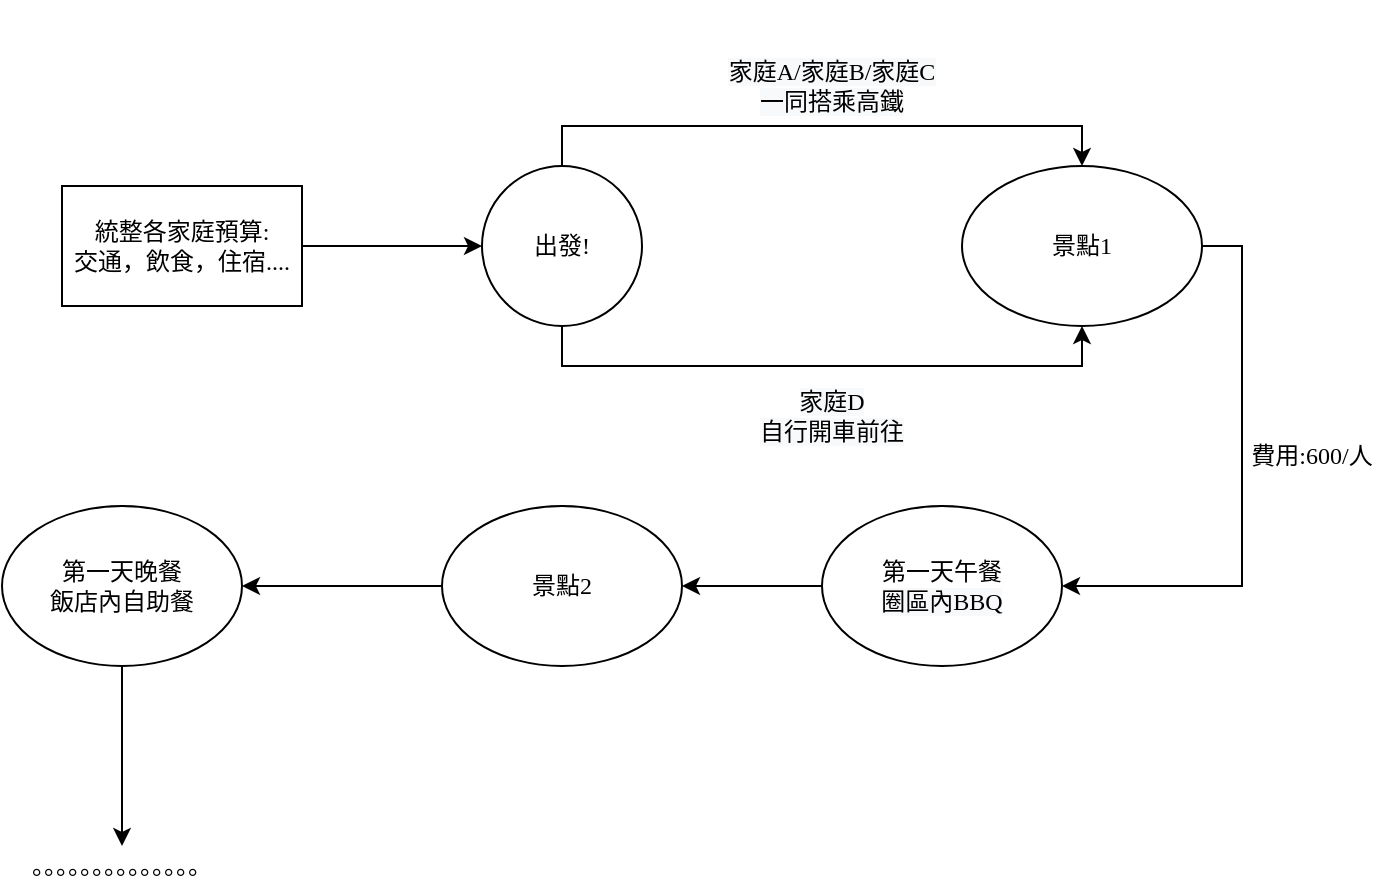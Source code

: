 <mxfile version="13.10.1" type="google"><diagram id="GNLZuP_7sGbgM5Z2b7fU" name="Page-1"><mxGraphModel dx="1038" dy="548" grid="1" gridSize="10" guides="1" tooltips="1" connect="1" arrows="1" fold="1" page="1" pageScale="1" pageWidth="827" pageHeight="1169" math="0" shadow="0"><root><mxCell id="0"/><mxCell id="1" parent="0"/><mxCell id="9gWW_tGP3O7HaR6IOGYz-4" style="edgeStyle=orthogonalEdgeStyle;rounded=0;orthogonalLoop=1;jettySize=auto;html=1;exitX=1;exitY=0.5;exitDx=0;exitDy=0;entryX=0;entryY=0.5;entryDx=0;entryDy=0;" edge="1" parent="1" source="9gWW_tGP3O7HaR6IOGYz-1"><mxGeometry relative="1" as="geometry"><mxPoint x="320" y="140" as="targetPoint"/></mxGeometry></mxCell><mxCell id="9gWW_tGP3O7HaR6IOGYz-1" value="統整各家庭預算:&lt;br&gt;交通，飲食，住宿...." style="rounded=0;whiteSpace=wrap;html=1;fontFamily=Times New Roman;" vertex="1" parent="1"><mxGeometry x="110" y="110" width="120" height="60" as="geometry"/></mxCell><mxCell id="9gWW_tGP3O7HaR6IOGYz-30" style="edgeStyle=orthogonalEdgeStyle;rounded=0;orthogonalLoop=1;jettySize=auto;html=1;exitX=0.5;exitY=0;exitDx=0;exitDy=0;entryX=0.5;entryY=0;entryDx=0;entryDy=0;fontFamily=Times New Roman;" edge="1" parent="1" source="9gWW_tGP3O7HaR6IOGYz-5" target="9gWW_tGP3O7HaR6IOGYz-11"><mxGeometry relative="1" as="geometry"/></mxCell><mxCell id="9gWW_tGP3O7HaR6IOGYz-35" style="edgeStyle=orthogonalEdgeStyle;rounded=0;orthogonalLoop=1;jettySize=auto;html=1;exitX=0.5;exitY=1;exitDx=0;exitDy=0;entryX=0.5;entryY=1;entryDx=0;entryDy=0;fontFamily=Times New Roman;" edge="1" parent="1" source="9gWW_tGP3O7HaR6IOGYz-5" target="9gWW_tGP3O7HaR6IOGYz-11"><mxGeometry relative="1" as="geometry"/></mxCell><mxCell id="9gWW_tGP3O7HaR6IOGYz-5" value="出發!" style="ellipse;whiteSpace=wrap;html=1;aspect=fixed;fontFamily=Times New Roman;" vertex="1" parent="1"><mxGeometry x="320" y="100" width="80" height="80" as="geometry"/></mxCell><mxCell id="9gWW_tGP3O7HaR6IOGYz-37" style="edgeStyle=orthogonalEdgeStyle;rounded=0;orthogonalLoop=1;jettySize=auto;html=1;exitX=1;exitY=0.5;exitDx=0;exitDy=0;entryX=1;entryY=0.5;entryDx=0;entryDy=0;fontFamily=Times New Roman;" edge="1" parent="1" source="9gWW_tGP3O7HaR6IOGYz-11" target="9gWW_tGP3O7HaR6IOGYz-29"><mxGeometry relative="1" as="geometry"/></mxCell><mxCell id="9gWW_tGP3O7HaR6IOGYz-11" value="景點1" style="ellipse;whiteSpace=wrap;html=1;fontFamily=Times New Roman;" vertex="1" parent="1"><mxGeometry x="560" y="100" width="120" height="80" as="geometry"/></mxCell><mxCell id="9gWW_tGP3O7HaR6IOGYz-25" value="&#10;&#10;&lt;span style=&quot;color: rgb(0, 0, 0); font-family: &amp;quot;times new roman&amp;quot;; font-size: 12px; font-style: normal; font-weight: 400; letter-spacing: normal; text-align: center; text-indent: 0px; text-transform: none; word-spacing: 0px; background-color: rgb(248, 249, 250); display: inline; float: none;&quot;&gt;家庭A/家庭B/家庭C&lt;/span&gt;&lt;br style=&quot;color: rgb(0, 0, 0); font-family: &amp;quot;times new roman&amp;quot;; font-size: 12px; font-style: normal; font-weight: 400; letter-spacing: normal; text-align: center; text-indent: 0px; text-transform: none; word-spacing: 0px; background-color: rgb(248, 249, 250);&quot;&gt;&lt;span style=&quot;color: rgb(0, 0, 0); font-family: &amp;quot;times new roman&amp;quot;; font-size: 12px; font-style: normal; font-weight: 400; letter-spacing: normal; text-align: center; text-indent: 0px; text-transform: none; word-spacing: 0px; background-color: rgb(248, 249, 250); display: inline; float: none;&quot;&gt;一同搭乘高鐵&lt;/span&gt;&#10;&#10;" style="text;html=1;strokeColor=none;fillColor=none;align=center;verticalAlign=middle;whiteSpace=wrap;rounded=0;fontFamily=Times New Roman;" vertex="1" parent="1"><mxGeometry x="440" y="30" width="110" height="60" as="geometry"/></mxCell><mxCell id="9gWW_tGP3O7HaR6IOGYz-41" style="edgeStyle=orthogonalEdgeStyle;rounded=0;orthogonalLoop=1;jettySize=auto;html=1;entryX=1;entryY=0.5;entryDx=0;entryDy=0;fontFamily=Times New Roman;" edge="1" parent="1" source="9gWW_tGP3O7HaR6IOGYz-29" target="9gWW_tGP3O7HaR6IOGYz-40"><mxGeometry relative="1" as="geometry"/></mxCell><mxCell id="9gWW_tGP3O7HaR6IOGYz-29" value="第一天午餐&lt;br&gt;&lt;span style=&quot;color: rgb(0 , 0 , 0) ; font-family: &amp;#34;times new roman&amp;#34; ; font-size: 12px ; font-style: normal ; font-weight: 400 ; letter-spacing: normal ; text-align: center ; text-indent: 0px ; text-transform: none ; word-spacing: 0px ; background-color: rgb(248 , 249 , 250) ; display: inline ; float: none&quot;&gt;圈區內BBQ&lt;/span&gt;" style="ellipse;whiteSpace=wrap;html=1;fontFamily=Times New Roman;" vertex="1" parent="1"><mxGeometry x="490" y="270" width="120" height="80" as="geometry"/></mxCell><mxCell id="9gWW_tGP3O7HaR6IOGYz-26" value="&#10;&#10;&lt;span style=&quot;color: rgb(0, 0, 0); font-family: &amp;quot;times new roman&amp;quot;; font-size: 12px; font-style: normal; font-weight: 400; letter-spacing: normal; text-align: center; text-indent: 0px; text-transform: none; word-spacing: 0px; background-color: rgb(248, 249, 250); display: inline; float: none;&quot;&gt;家庭D&lt;/span&gt;&lt;br style=&quot;color: rgb(0, 0, 0); font-family: &amp;quot;times new roman&amp;quot;; font-size: 12px; font-style: normal; font-weight: 400; letter-spacing: normal; text-align: center; text-indent: 0px; text-transform: none; word-spacing: 0px; background-color: rgb(248, 249, 250);&quot;&gt;&lt;span style=&quot;color: rgb(0, 0, 0); font-family: &amp;quot;times new roman&amp;quot;; font-size: 12px; font-style: normal; font-weight: 400; letter-spacing: normal; text-align: center; text-indent: 0px; text-transform: none; word-spacing: 0px; background-color: rgb(248, 249, 250); display: inline; float: none;&quot;&gt;自行開車前往&lt;/span&gt;&#10;&#10;" style="text;html=1;strokeColor=none;fillColor=none;align=center;verticalAlign=middle;whiteSpace=wrap;rounded=0;fontFamily=Times New Roman;" vertex="1" parent="1"><mxGeometry x="445" y="200" width="100" height="50" as="geometry"/></mxCell><mxCell id="9gWW_tGP3O7HaR6IOGYz-39" value="費用:600/人" style="text;html=1;strokeColor=none;fillColor=none;align=center;verticalAlign=middle;whiteSpace=wrap;rounded=0;fontFamily=Times New Roman;" vertex="1" parent="1"><mxGeometry x="700" y="230" width="70" height="30" as="geometry"/></mxCell><mxCell id="9gWW_tGP3O7HaR6IOGYz-42" style="edgeStyle=orthogonalEdgeStyle;rounded=0;orthogonalLoop=1;jettySize=auto;html=1;fontFamily=Times New Roman;" edge="1" parent="1" source="9gWW_tGP3O7HaR6IOGYz-40"><mxGeometry relative="1" as="geometry"><mxPoint x="200" y="310" as="targetPoint"/></mxGeometry></mxCell><mxCell id="9gWW_tGP3O7HaR6IOGYz-40" value="景點2" style="ellipse;whiteSpace=wrap;html=1;fontFamily=Times New Roman;" vertex="1" parent="1"><mxGeometry x="300" y="270" width="120" height="80" as="geometry"/></mxCell><mxCell id="9gWW_tGP3O7HaR6IOGYz-48" style="edgeStyle=orthogonalEdgeStyle;rounded=0;orthogonalLoop=1;jettySize=auto;html=1;fontFamily=Times New Roman;" edge="1" parent="1" source="9gWW_tGP3O7HaR6IOGYz-43"><mxGeometry relative="1" as="geometry"><mxPoint x="140" y="440" as="targetPoint"/></mxGeometry></mxCell><mxCell id="9gWW_tGP3O7HaR6IOGYz-43" value="&lt;span&gt;第一天晚餐&lt;/span&gt;&lt;br&gt;&lt;font face=&quot;times new roman&quot;&gt;飯店內自助餐&lt;/font&gt;" style="ellipse;whiteSpace=wrap;html=1;fontFamily=Times New Roman;" vertex="1" parent="1"><mxGeometry x="80" y="270" width="120" height="80" as="geometry"/></mxCell><mxCell id="9gWW_tGP3O7HaR6IOGYz-49" value="。。。。。。。。。。。。。。" style="text;html=1;strokeColor=none;fillColor=none;align=center;verticalAlign=middle;whiteSpace=wrap;rounded=0;fontFamily=Times New Roman;" vertex="1" parent="1"><mxGeometry x="120" y="440" width="40" height="20" as="geometry"/></mxCell></root></mxGraphModel></diagram></mxfile>